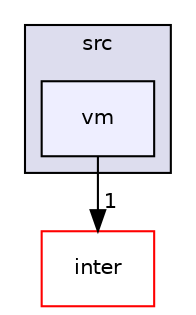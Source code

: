 digraph "src/vm" {
  compound=true
  node [ fontsize="10", fontname="Helvetica"];
  edge [ labelfontsize="10", labelfontname="Helvetica"];
  subgraph clusterdir_68267d1309a1af8e8297ef4c3efbcdba {
    graph [ bgcolor="#ddddee", pencolor="black", label="src" fontname="Helvetica", fontsize="10", URL="dir_68267d1309a1af8e8297ef4c3efbcdba.html"]
  dir_f56a3a135a8a10a38ba6cf6e5eb74c45 [shape=box, label="vm", style="filled", fillcolor="#eeeeff", pencolor="black", URL="dir_f56a3a135a8a10a38ba6cf6e5eb74c45.html"];
  }
  dir_2784c640fb918da2e498159a8a27910b [shape=box label="inter" fillcolor="white" style="filled" color="red" URL="dir_2784c640fb918da2e498159a8a27910b.html"];
  dir_f56a3a135a8a10a38ba6cf6e5eb74c45->dir_2784c640fb918da2e498159a8a27910b [headlabel="1", labeldistance=1.5 headhref="dir_000008_000001.html"];
}

